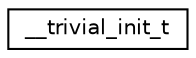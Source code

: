 digraph "Graphical Class Hierarchy"
{
  edge [fontname="Helvetica",fontsize="10",labelfontname="Helvetica",labelfontsize="10"];
  node [fontname="Helvetica",fontsize="10",shape=record];
  rankdir="LR";
  Node1 [label="__trivial_init_t",height=0.2,width=0.4,color="black", fillcolor="white", style="filled",URL="$struct____trivial__init__t.xhtml"];
}
